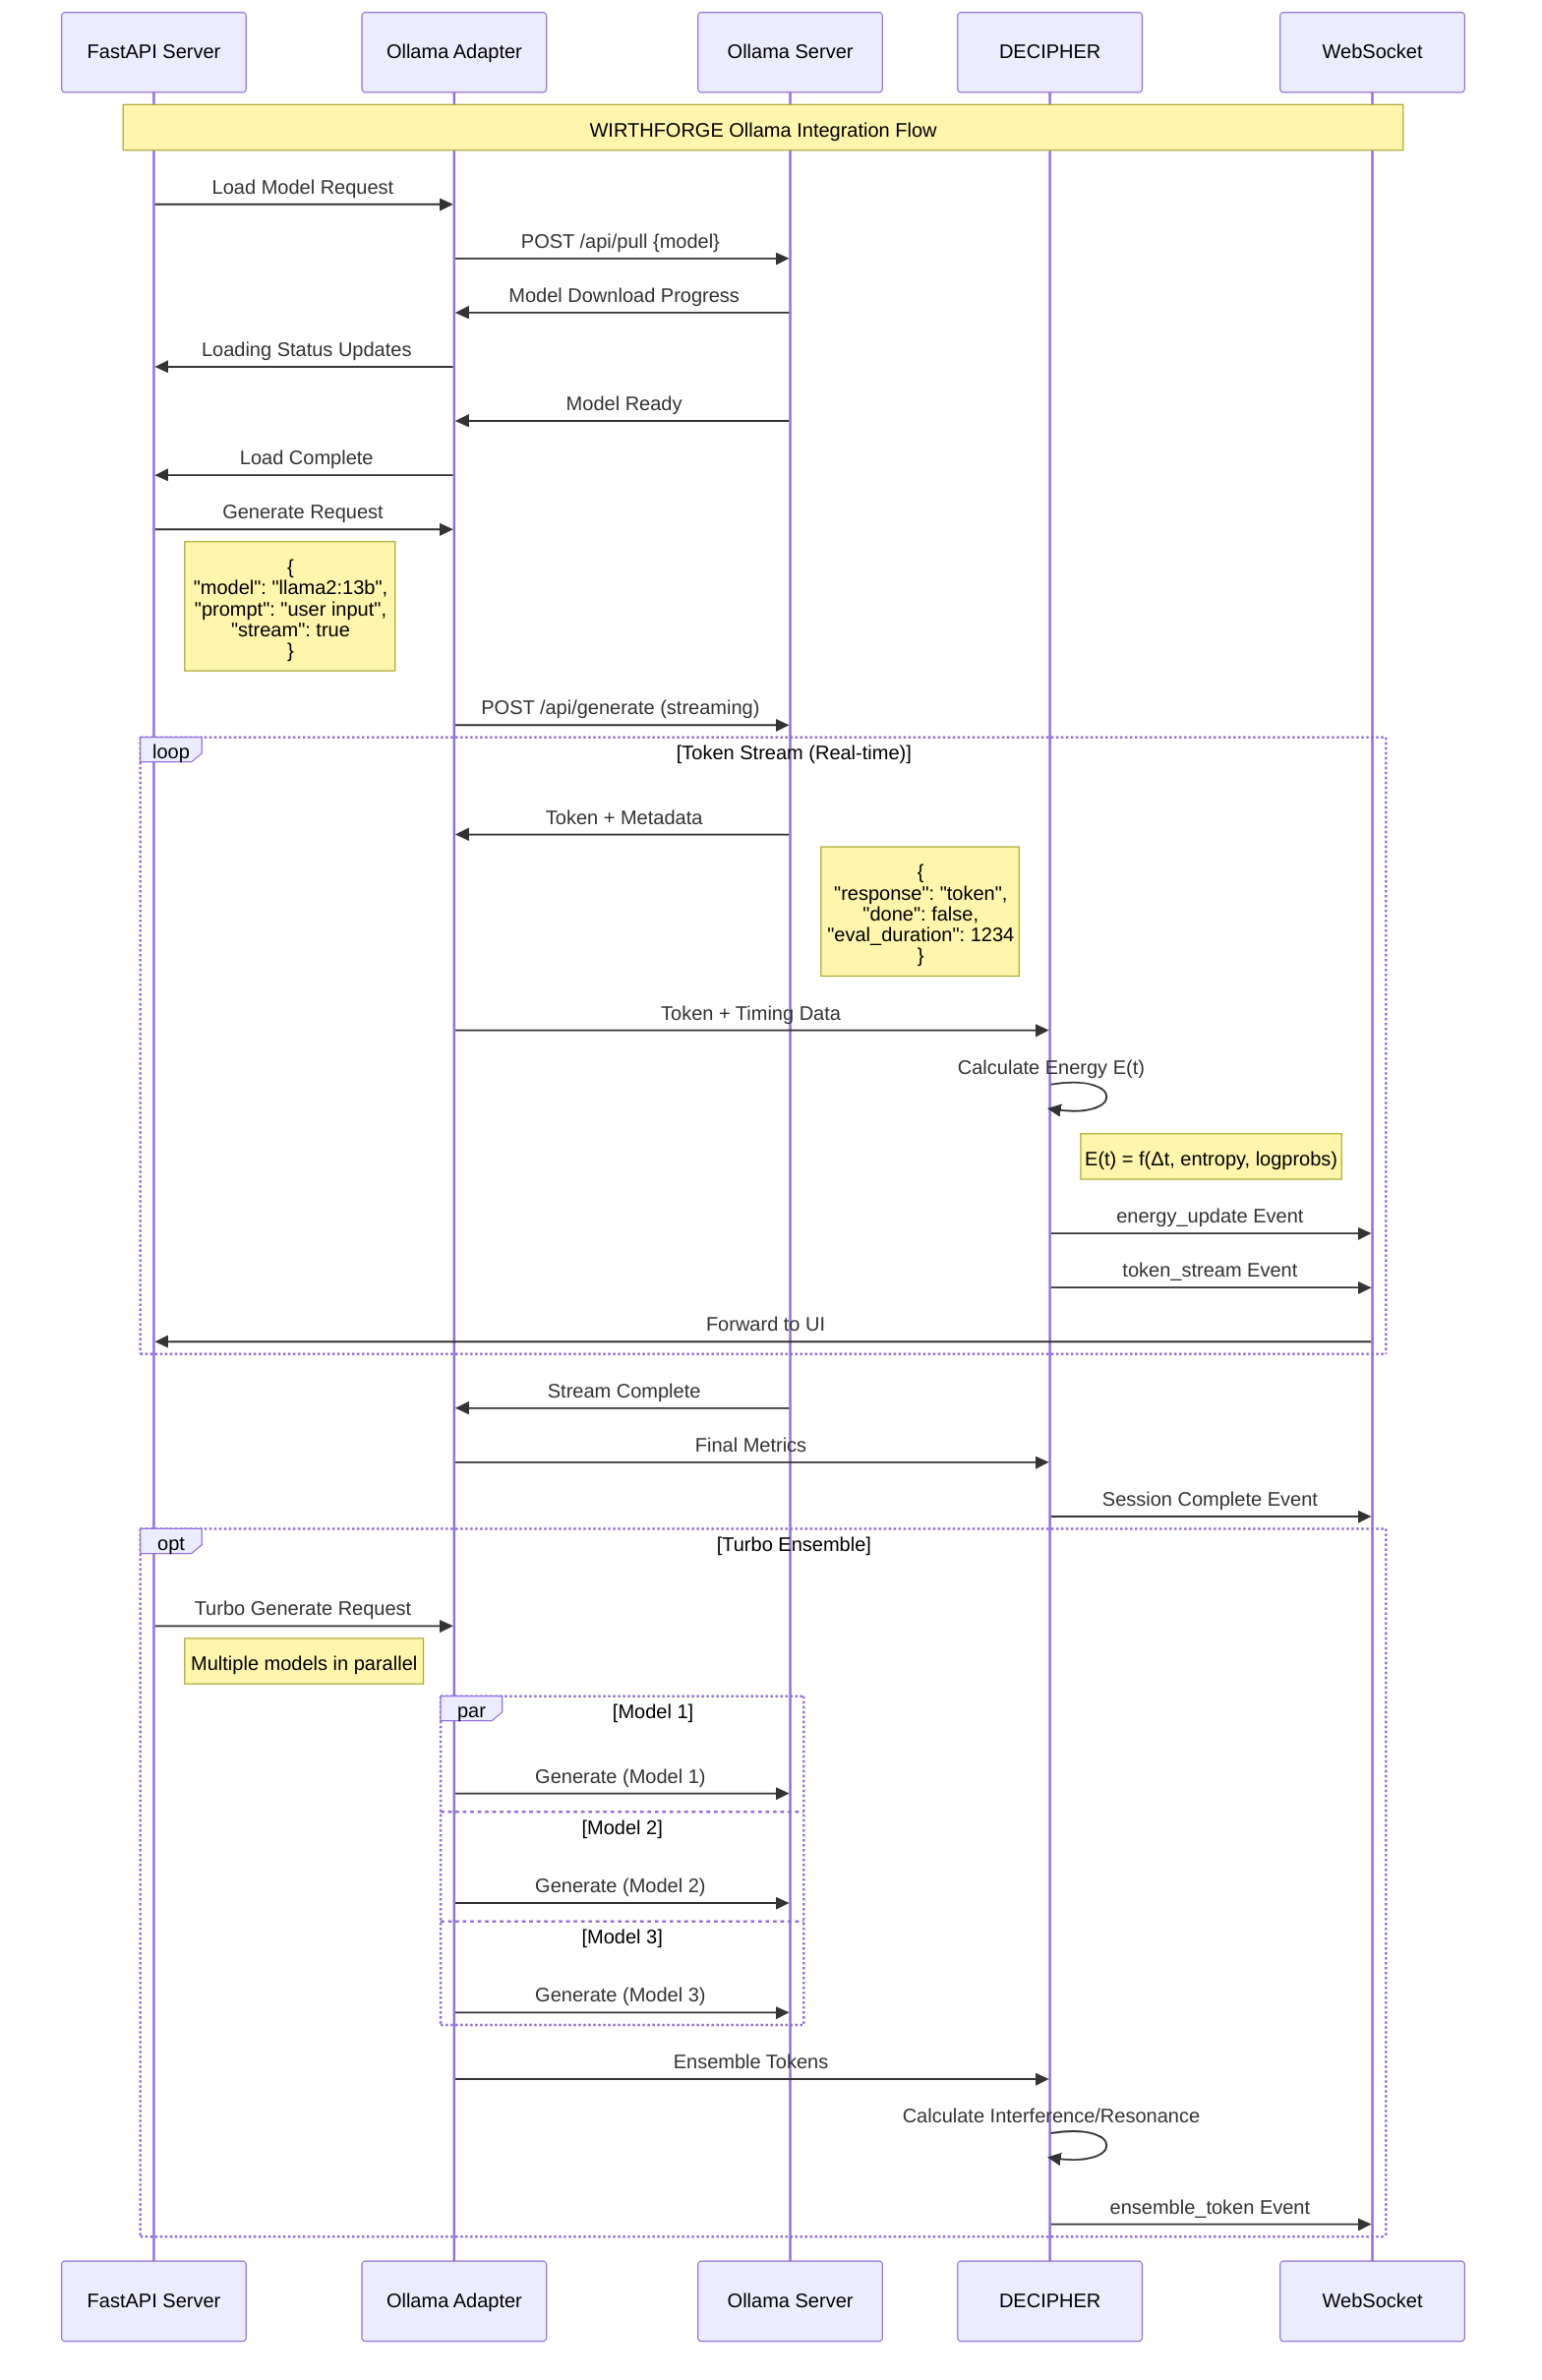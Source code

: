 sequenceDiagram
    participant API as FastAPI Server
    participant Adapter as Ollama Adapter
    participant Ollama as Ollama Server
    participant Dec as DECIPHER
    participant WS as WebSocket

    Note over API,WS: WIRTHFORGE Ollama Integration Flow

    %% Model Loading
    API->>Adapter: Load Model Request
    Adapter->>Ollama: POST /api/pull {model}
    Ollama->>Adapter: Model Download Progress
    Adapter->>API: Loading Status Updates
    Ollama->>Adapter: Model Ready
    Adapter->>API: Load Complete

    %% Token Generation Stream
    API->>Adapter: Generate Request
    Note right of API: {<br/>  "model": "llama2:13b",<br/>  "prompt": "user input",<br/>  "stream": true<br/>}
    
    Adapter->>Ollama: POST /api/generate (streaming)
    
    loop Token Stream (Real-time)
        Ollama->>Adapter: Token + Metadata
        Note right of Ollama: {<br/>  "response": "token",<br/>  "done": false,<br/>  "eval_duration": 1234<br/>}
        
        Adapter->>Dec: Token + Timing Data
        Dec->>Dec: Calculate Energy E(t)
        Note right of Dec: E(t) = f(Δt, entropy, logprobs)
        
        Dec->>WS: energy_update Event
        Dec->>WS: token_stream Event
        WS->>API: Forward to UI
    end
    
    Ollama->>Adapter: Stream Complete
    Adapter->>Dec: Final Metrics
    Dec->>WS: Session Complete Event

    %% Turbo Mode (Multi-Model)
    opt Turbo Ensemble
        API->>Adapter: Turbo Generate Request
        Note right of API: Multiple models in parallel
        
        par Model 1
            Adapter->>Ollama: Generate (Model 1)
        and Model 2  
            Adapter->>Ollama: Generate (Model 2)
        and Model 3
            Adapter->>Ollama: Generate (Model 3)
        end
        
        Adapter->>Dec: Ensemble Tokens
        Dec->>Dec: Calculate Interference/Resonance
        Dec->>WS: ensemble_token Event
    end
